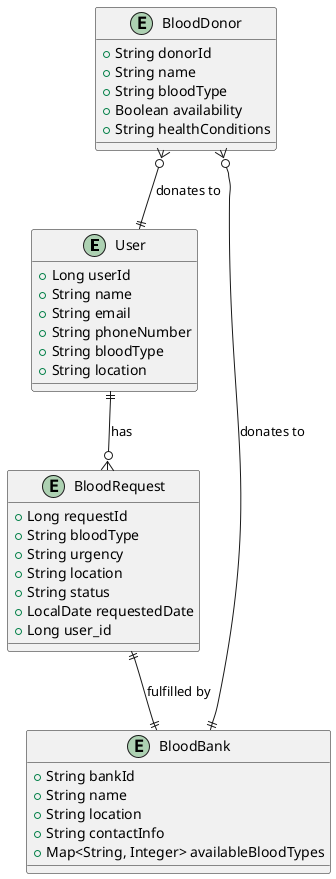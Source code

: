 @startuml

entity "User" as U {
  + Long userId
  + String name
  + String email
  + String phoneNumber
  + String bloodType
  + String location
}

entity "BloodRequest" as BR {
  + Long requestId
  + String bloodType
  + String urgency
  + String location
  + String status
  + LocalDate requestedDate
  + Long user_id
}

entity "BloodBank" as BB {
  + String bankId
  + String name
  + String location
  + String contactInfo
  + Map<String, Integer> availableBloodTypes
}

entity "BloodDonor" as BD {
  + String donorId
  + String name
  + String bloodType
  + Boolean availability
  + String healthConditions
}

U ||--o{ BR : "has"
BR ||--|| BB : "fulfilled by"
BD }o--|| BB : "donates to"
BD }o--|| U : "donates to"

@enduml
